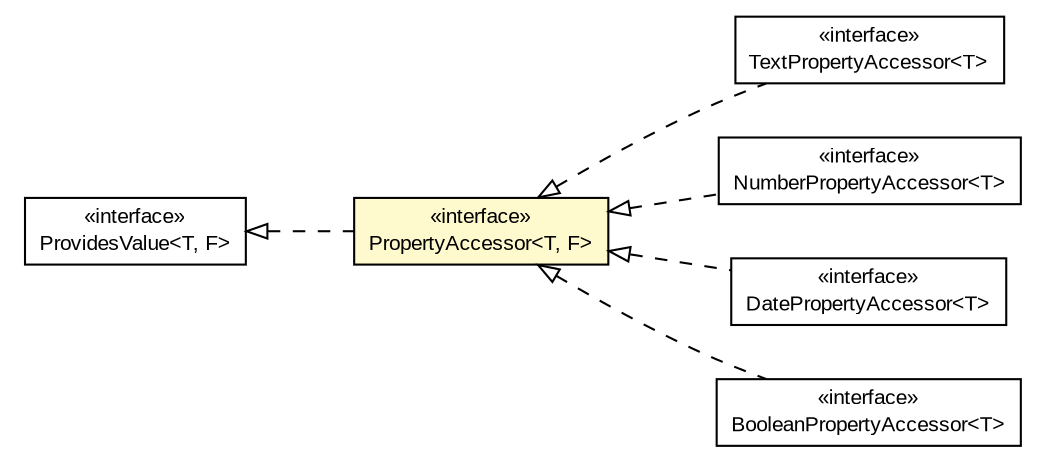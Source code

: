 #!/usr/local/bin/dot
#
# Class diagram 
# Generated by UMLGraph version R5_6-24-gf6e263 (http://www.umlgraph.org/)
#

digraph G {
	edge [fontname="arial",fontsize=10,labelfontname="arial",labelfontsize=10];
	node [fontname="arial",fontsize=10,shape=plaintext];
	nodesep=0.25;
	ranksep=0.5;
	rankdir=LR;
	// org.turbogwt.mvp.databind.property.TextPropertyAccessor<T>
	c742 [label=<<table title="org.turbogwt.mvp.databind.property.TextPropertyAccessor" border="0" cellborder="1" cellspacing="0" cellpadding="2" port="p" href="./TextPropertyAccessor.html">
		<tr><td><table border="0" cellspacing="0" cellpadding="1">
<tr><td align="center" balign="center"> &#171;interface&#187; </td></tr>
<tr><td align="center" balign="center"> TextPropertyAccessor&lt;T&gt; </td></tr>
		</table></td></tr>
		</table>>, URL="./TextPropertyAccessor.html", fontname="arial", fontcolor="black", fontsize=10.0];
	// org.turbogwt.mvp.databind.property.PropertyAccessor<T, F>
	c743 [label=<<table title="org.turbogwt.mvp.databind.property.PropertyAccessor" border="0" cellborder="1" cellspacing="0" cellpadding="2" port="p" bgcolor="lemonChiffon" href="./PropertyAccessor.html">
		<tr><td><table border="0" cellspacing="0" cellpadding="1">
<tr><td align="center" balign="center"> &#171;interface&#187; </td></tr>
<tr><td align="center" balign="center"> PropertyAccessor&lt;T, F&gt; </td></tr>
		</table></td></tr>
		</table>>, URL="./PropertyAccessor.html", fontname="arial", fontcolor="black", fontsize=10.0];
	// org.turbogwt.mvp.databind.property.NumberPropertyAccessor<T>
	c744 [label=<<table title="org.turbogwt.mvp.databind.property.NumberPropertyAccessor" border="0" cellborder="1" cellspacing="0" cellpadding="2" port="p" href="./NumberPropertyAccessor.html">
		<tr><td><table border="0" cellspacing="0" cellpadding="1">
<tr><td align="center" balign="center"> &#171;interface&#187; </td></tr>
<tr><td align="center" balign="center"> NumberPropertyAccessor&lt;T&gt; </td></tr>
		</table></td></tr>
		</table>>, URL="./NumberPropertyAccessor.html", fontname="arial", fontcolor="black", fontsize=10.0];
	// org.turbogwt.mvp.databind.property.DatePropertyAccessor<T>
	c745 [label=<<table title="org.turbogwt.mvp.databind.property.DatePropertyAccessor" border="0" cellborder="1" cellspacing="0" cellpadding="2" port="p" href="./DatePropertyAccessor.html">
		<tr><td><table border="0" cellspacing="0" cellpadding="1">
<tr><td align="center" balign="center"> &#171;interface&#187; </td></tr>
<tr><td align="center" balign="center"> DatePropertyAccessor&lt;T&gt; </td></tr>
		</table></td></tr>
		</table>>, URL="./DatePropertyAccessor.html", fontname="arial", fontcolor="black", fontsize=10.0];
	// org.turbogwt.mvp.databind.property.BooleanPropertyAccessor<T>
	c746 [label=<<table title="org.turbogwt.mvp.databind.property.BooleanPropertyAccessor" border="0" cellborder="1" cellspacing="0" cellpadding="2" port="p" href="./BooleanPropertyAccessor.html">
		<tr><td><table border="0" cellspacing="0" cellpadding="1">
<tr><td align="center" balign="center"> &#171;interface&#187; </td></tr>
<tr><td align="center" balign="center"> BooleanPropertyAccessor&lt;T&gt; </td></tr>
		</table></td></tr>
		</table>>, URL="./BooleanPropertyAccessor.html", fontname="arial", fontcolor="black", fontsize=10.0];
	//org.turbogwt.mvp.databind.property.TextPropertyAccessor<T> implements org.turbogwt.mvp.databind.property.PropertyAccessor<T, F>
	c743:p -> c742:p [dir=back,arrowtail=empty,style=dashed];
	//org.turbogwt.mvp.databind.property.PropertyAccessor<T, F> implements org.turbogwt.core.util.ProvidesValue<T, F>
	c755:p -> c743:p [dir=back,arrowtail=empty,style=dashed];
	//org.turbogwt.mvp.databind.property.NumberPropertyAccessor<T> implements org.turbogwt.mvp.databind.property.PropertyAccessor<T, F>
	c743:p -> c744:p [dir=back,arrowtail=empty,style=dashed];
	//org.turbogwt.mvp.databind.property.DatePropertyAccessor<T> implements org.turbogwt.mvp.databind.property.PropertyAccessor<T, F>
	c743:p -> c745:p [dir=back,arrowtail=empty,style=dashed];
	//org.turbogwt.mvp.databind.property.BooleanPropertyAccessor<T> implements org.turbogwt.mvp.databind.property.PropertyAccessor<T, F>
	c743:p -> c746:p [dir=back,arrowtail=empty,style=dashed];
	// org.turbogwt.core.util.ProvidesValue<T, F>
	c755 [label=<<table title="org.turbogwt.core.util.ProvidesValue" border="0" cellborder="1" cellspacing="0" cellpadding="2" port="p">
		<tr><td><table border="0" cellspacing="0" cellpadding="1">
<tr><td align="center" balign="center"> &#171;interface&#187; </td></tr>
<tr><td align="center" balign="center"> ProvidesValue&lt;T, F&gt; </td></tr>
		</table></td></tr>
		</table>>, URL="null", fontname="arial", fontcolor="black", fontsize=10.0];
}

